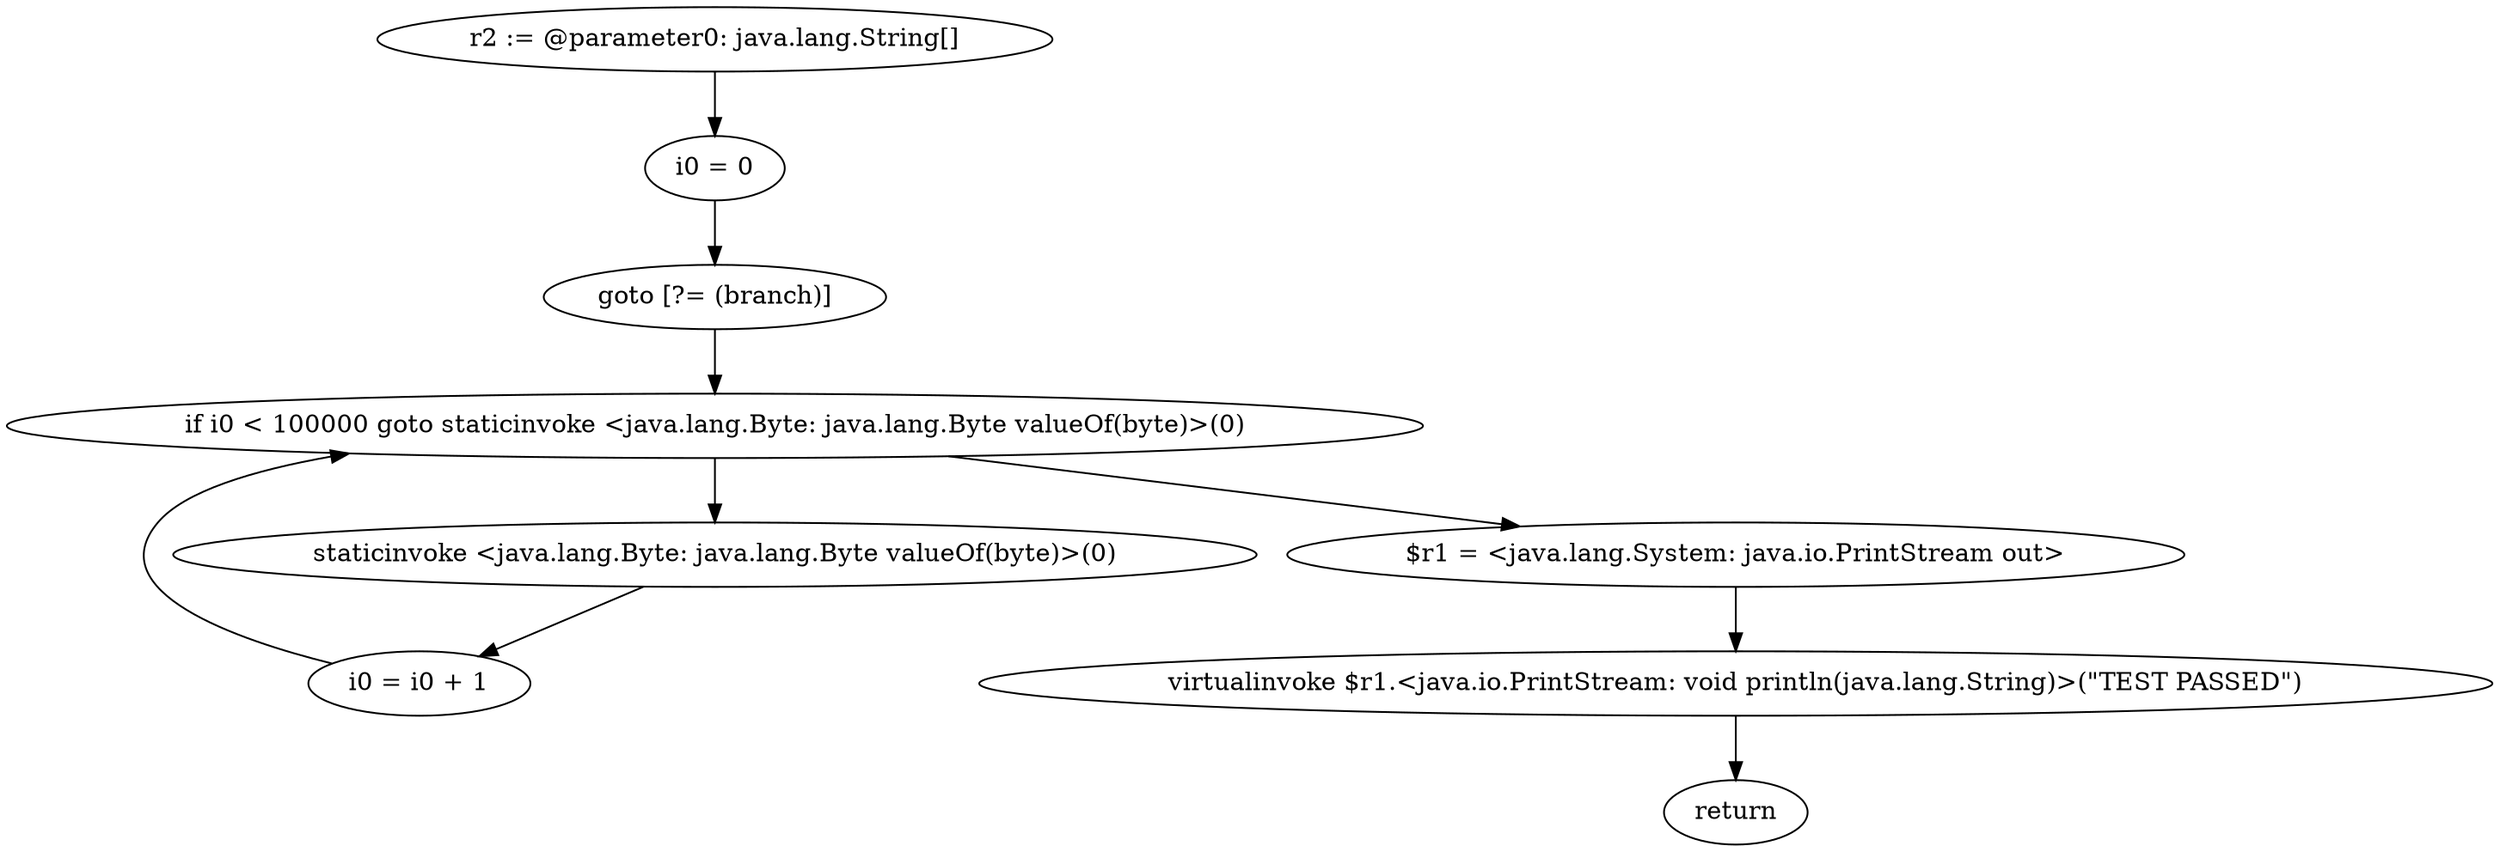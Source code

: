 digraph "unitGraph" {
    "r2 := @parameter0: java.lang.String[]"
    "i0 = 0"
    "goto [?= (branch)]"
    "staticinvoke <java.lang.Byte: java.lang.Byte valueOf(byte)>(0)"
    "i0 = i0 + 1"
    "if i0 < 100000 goto staticinvoke <java.lang.Byte: java.lang.Byte valueOf(byte)>(0)"
    "$r1 = <java.lang.System: java.io.PrintStream out>"
    "virtualinvoke $r1.<java.io.PrintStream: void println(java.lang.String)>(\"TEST PASSED\")"
    "return"
    "r2 := @parameter0: java.lang.String[]"->"i0 = 0";
    "i0 = 0"->"goto [?= (branch)]";
    "goto [?= (branch)]"->"if i0 < 100000 goto staticinvoke <java.lang.Byte: java.lang.Byte valueOf(byte)>(0)";
    "staticinvoke <java.lang.Byte: java.lang.Byte valueOf(byte)>(0)"->"i0 = i0 + 1";
    "i0 = i0 + 1"->"if i0 < 100000 goto staticinvoke <java.lang.Byte: java.lang.Byte valueOf(byte)>(0)";
    "if i0 < 100000 goto staticinvoke <java.lang.Byte: java.lang.Byte valueOf(byte)>(0)"->"$r1 = <java.lang.System: java.io.PrintStream out>";
    "if i0 < 100000 goto staticinvoke <java.lang.Byte: java.lang.Byte valueOf(byte)>(0)"->"staticinvoke <java.lang.Byte: java.lang.Byte valueOf(byte)>(0)";
    "$r1 = <java.lang.System: java.io.PrintStream out>"->"virtualinvoke $r1.<java.io.PrintStream: void println(java.lang.String)>(\"TEST PASSED\")";
    "virtualinvoke $r1.<java.io.PrintStream: void println(java.lang.String)>(\"TEST PASSED\")"->"return";
}

